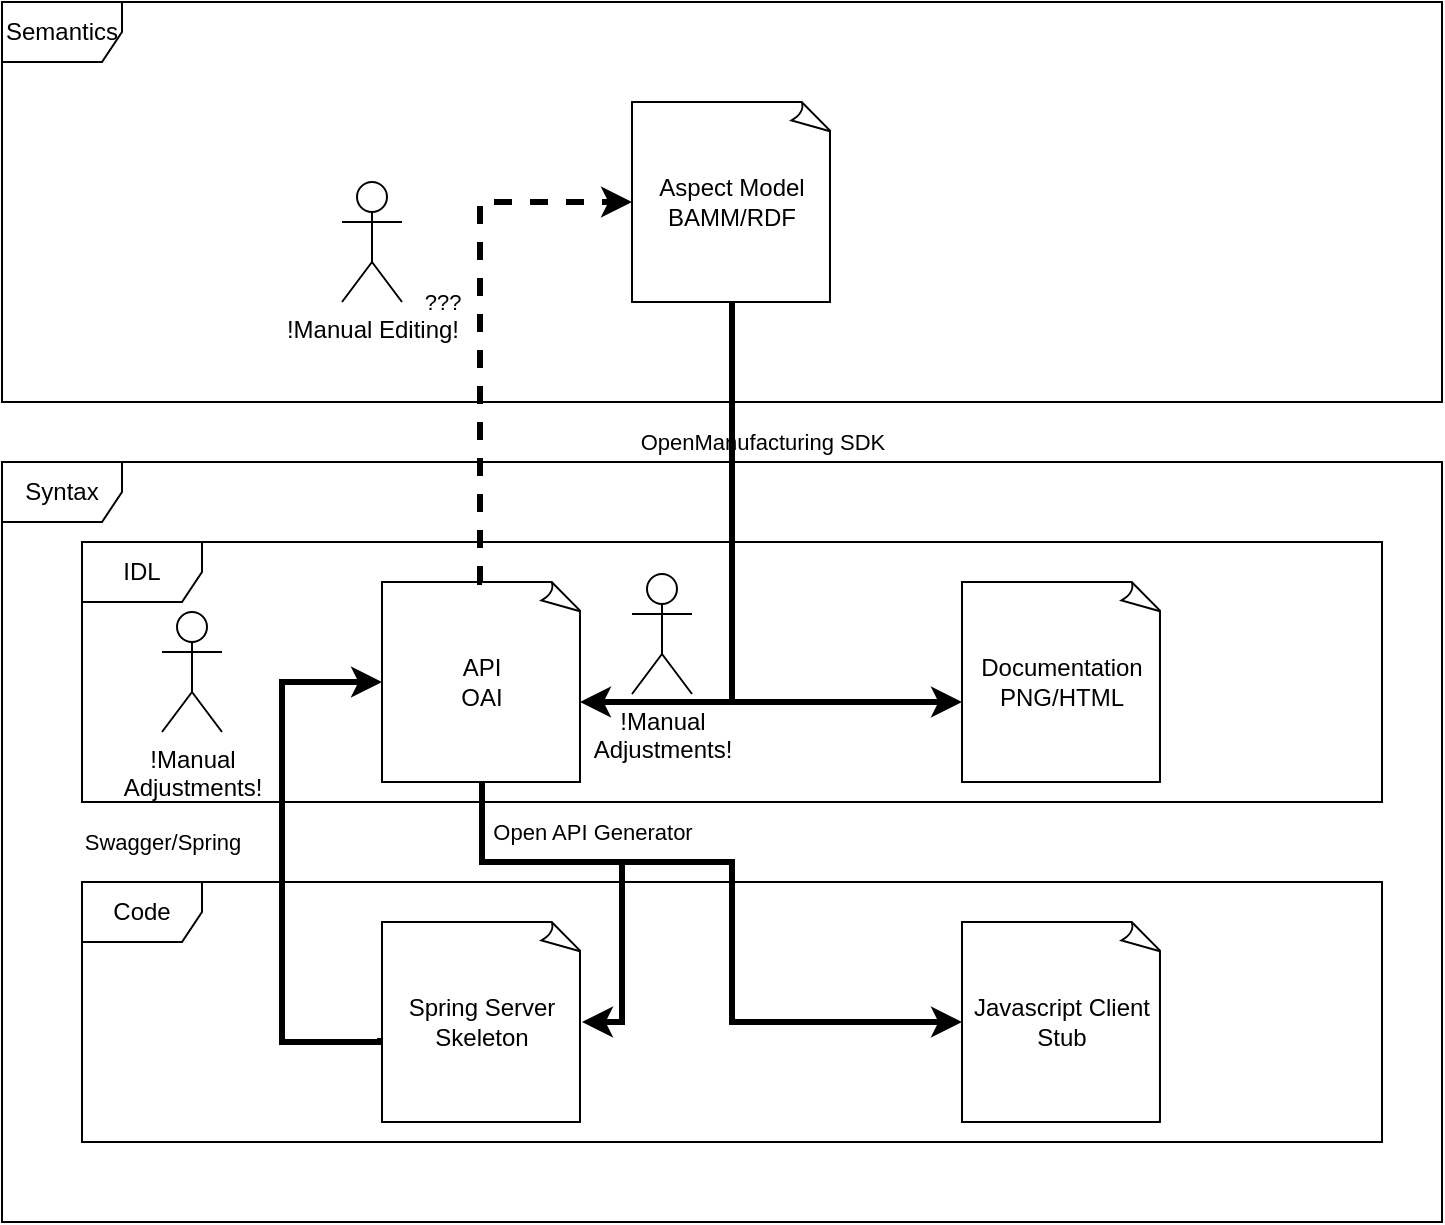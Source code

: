 <mxfile version="15.0.6" type="github">
  <diagram id="C5RBs43oDa-KdzZeNtuy" name="Page-1">
    <mxGraphModel dx="1422" dy="892" grid="1" gridSize="10" guides="1" tooltips="1" connect="1" arrows="1" fold="1" page="1" pageScale="1" pageWidth="827" pageHeight="1169" math="0" shadow="0">
      <root>
        <mxCell id="WIyWlLk6GJQsqaUBKTNV-0" />
        <mxCell id="WIyWlLk6GJQsqaUBKTNV-1" parent="WIyWlLk6GJQsqaUBKTNV-0" />
        <mxCell id="i5s7BgtGbzONXBVMdvGO-8" value="Syntax" style="shape=umlFrame;whiteSpace=wrap;html=1;" vertex="1" parent="WIyWlLk6GJQsqaUBKTNV-1">
          <mxGeometry x="80" y="310" width="720" height="380" as="geometry" />
        </mxCell>
        <mxCell id="i5s7BgtGbzONXBVMdvGO-9" value="IDL" style="shape=umlFrame;whiteSpace=wrap;html=1;" vertex="1" parent="WIyWlLk6GJQsqaUBKTNV-1">
          <mxGeometry x="120" y="350" width="650" height="130" as="geometry" />
        </mxCell>
        <mxCell id="i5s7BgtGbzONXBVMdvGO-4" value="Semantics" style="shape=umlFrame;whiteSpace=wrap;html=1;" vertex="1" parent="WIyWlLk6GJQsqaUBKTNV-1">
          <mxGeometry x="80" y="80" width="720" height="200" as="geometry" />
        </mxCell>
        <mxCell id="i5s7BgtGbzONXBVMdvGO-16" value="OpenManufacturing SDK" style="edgeStyle=orthogonalEdgeStyle;rounded=0;orthogonalLoop=1;jettySize=auto;html=1;exitX=0.5;exitY=1;exitDx=0;exitDy=0;exitPerimeter=0;entryX=0.99;entryY=0.6;entryDx=0;entryDy=0;entryPerimeter=0;strokeWidth=3;" edge="1" parent="WIyWlLk6GJQsqaUBKTNV-1" source="i5s7BgtGbzONXBVMdvGO-5" target="i5s7BgtGbzONXBVMdvGO-6">
          <mxGeometry x="-0.493" y="15" relative="1" as="geometry">
            <mxPoint as="offset" />
          </mxGeometry>
        </mxCell>
        <mxCell id="i5s7BgtGbzONXBVMdvGO-5" value="Aspect Model&lt;br&gt;BAMM/RDF" style="whiteSpace=wrap;html=1;shape=mxgraph.basic.document" vertex="1" parent="WIyWlLk6GJQsqaUBKTNV-1">
          <mxGeometry x="395" y="130" width="100" height="100" as="geometry" />
        </mxCell>
        <mxCell id="i5s7BgtGbzONXBVMdvGO-6" value="API&lt;br&gt;OAI" style="whiteSpace=wrap;html=1;shape=mxgraph.basic.document" vertex="1" parent="WIyWlLk6GJQsqaUBKTNV-1">
          <mxGeometry x="270" y="370" width="100" height="100" as="geometry" />
        </mxCell>
        <mxCell id="i5s7BgtGbzONXBVMdvGO-7" value="Documentation PNG/HTML" style="whiteSpace=wrap;html=1;shape=mxgraph.basic.document" vertex="1" parent="WIyWlLk6GJQsqaUBKTNV-1">
          <mxGeometry x="560" y="370" width="100" height="100" as="geometry" />
        </mxCell>
        <mxCell id="i5s7BgtGbzONXBVMdvGO-10" value="Code" style="shape=umlFrame;whiteSpace=wrap;html=1;" vertex="1" parent="WIyWlLk6GJQsqaUBKTNV-1">
          <mxGeometry x="120" y="520" width="650" height="130" as="geometry" />
        </mxCell>
        <mxCell id="i5s7BgtGbzONXBVMdvGO-11" value="Spring Server Skeleton" style="whiteSpace=wrap;html=1;shape=mxgraph.basic.document" vertex="1" parent="WIyWlLk6GJQsqaUBKTNV-1">
          <mxGeometry x="270" y="540" width="100" height="100" as="geometry" />
        </mxCell>
        <mxCell id="i5s7BgtGbzONXBVMdvGO-12" value="Javascript Client Stub" style="whiteSpace=wrap;html=1;shape=mxgraph.basic.document" vertex="1" parent="WIyWlLk6GJQsqaUBKTNV-1">
          <mxGeometry x="560" y="540" width="100" height="100" as="geometry" />
        </mxCell>
        <mxCell id="i5s7BgtGbzONXBVMdvGO-17" value="" style="edgeStyle=orthogonalEdgeStyle;rounded=0;orthogonalLoop=1;jettySize=auto;html=1;exitX=0.5;exitY=1;exitDx=0;exitDy=0;exitPerimeter=0;strokeWidth=3;" edge="1" parent="WIyWlLk6GJQsqaUBKTNV-1" source="i5s7BgtGbzONXBVMdvGO-5">
          <mxGeometry relative="1" as="geometry">
            <mxPoint x="455" y="240" as="sourcePoint" />
            <mxPoint x="560" y="430" as="targetPoint" />
            <Array as="points">
              <mxPoint x="445" y="430" />
              <mxPoint x="560" y="430" />
            </Array>
          </mxGeometry>
        </mxCell>
        <mxCell id="i5s7BgtGbzONXBVMdvGO-18" value="Open API Generator" style="edgeStyle=orthogonalEdgeStyle;rounded=0;orthogonalLoop=1;jettySize=auto;html=1;exitX=0.5;exitY=1;exitDx=0;exitDy=0;exitPerimeter=0;entryX=1;entryY=0.5;entryDx=0;entryDy=0;entryPerimeter=0;strokeWidth=3;" edge="1" parent="WIyWlLk6GJQsqaUBKTNV-1" source="i5s7BgtGbzONXBVMdvGO-6" target="i5s7BgtGbzONXBVMdvGO-11">
          <mxGeometry x="-0.095" y="15" relative="1" as="geometry">
            <mxPoint x="455" y="240" as="sourcePoint" />
            <mxPoint x="379" y="440" as="targetPoint" />
            <mxPoint as="offset" />
            <Array as="points">
              <mxPoint x="320" y="510" />
              <mxPoint x="390" y="510" />
              <mxPoint x="390" y="590" />
            </Array>
          </mxGeometry>
        </mxCell>
        <mxCell id="i5s7BgtGbzONXBVMdvGO-19" value="" style="edgeStyle=orthogonalEdgeStyle;rounded=0;orthogonalLoop=1;jettySize=auto;html=1;exitX=0.5;exitY=1;exitDx=0;exitDy=0;exitPerimeter=0;entryX=0;entryY=0.5;entryDx=0;entryDy=0;entryPerimeter=0;strokeWidth=3;" edge="1" parent="WIyWlLk6GJQsqaUBKTNV-1" source="i5s7BgtGbzONXBVMdvGO-6" target="i5s7BgtGbzONXBVMdvGO-12">
          <mxGeometry x="-0.095" y="15" relative="1" as="geometry">
            <mxPoint x="330" y="480" as="sourcePoint" />
            <mxPoint x="380" y="600" as="targetPoint" />
            <mxPoint as="offset" />
            <Array as="points">
              <mxPoint x="320" y="510" />
              <mxPoint x="445" y="510" />
              <mxPoint x="445" y="590" />
            </Array>
          </mxGeometry>
        </mxCell>
        <mxCell id="i5s7BgtGbzONXBVMdvGO-21" value="!Manual &lt;br&gt;Adjustments!" style="shape=umlActor;verticalLabelPosition=bottom;verticalAlign=top;html=1;outlineConnect=0;" vertex="1" parent="WIyWlLk6GJQsqaUBKTNV-1">
          <mxGeometry x="395" y="366" width="30" height="60" as="geometry" />
        </mxCell>
        <mxCell id="i5s7BgtGbzONXBVMdvGO-23" value="Swagger/Spring" style="edgeStyle=orthogonalEdgeStyle;rounded=0;orthogonalLoop=1;jettySize=auto;html=1;exitX=-0.01;exitY=0.58;exitDx=0;exitDy=0;exitPerimeter=0;entryX=0;entryY=0.5;entryDx=0;entryDy=0;entryPerimeter=0;strokeWidth=3;" edge="1" parent="WIyWlLk6GJQsqaUBKTNV-1" source="i5s7BgtGbzONXBVMdvGO-11" target="i5s7BgtGbzONXBVMdvGO-6">
          <mxGeometry x="0.075" y="60" relative="1" as="geometry">
            <mxPoint x="330" y="480" as="sourcePoint" />
            <mxPoint x="380" y="600" as="targetPoint" />
            <mxPoint as="offset" />
            <Array as="points">
              <mxPoint x="269" y="600" />
              <mxPoint x="220" y="600" />
              <mxPoint x="220" y="420" />
            </Array>
          </mxGeometry>
        </mxCell>
        <mxCell id="i5s7BgtGbzONXBVMdvGO-24" value="!Manual &lt;br&gt;Adjustments!" style="shape=umlActor;verticalLabelPosition=bottom;verticalAlign=top;html=1;outlineConnect=0;" vertex="1" parent="WIyWlLk6GJQsqaUBKTNV-1">
          <mxGeometry x="160" y="385" width="30" height="60" as="geometry" />
        </mxCell>
        <mxCell id="i5s7BgtGbzONXBVMdvGO-25" value="???" style="edgeStyle=orthogonalEdgeStyle;rounded=0;orthogonalLoop=1;jettySize=auto;html=1;exitX=0.5;exitY=0;exitDx=0;exitDy=0;exitPerimeter=0;entryX=0;entryY=0.5;entryDx=0;entryDy=0;entryPerimeter=0;strokeWidth=3;dashed=1;" edge="1" parent="WIyWlLk6GJQsqaUBKTNV-1" source="i5s7BgtGbzONXBVMdvGO-6" target="i5s7BgtGbzONXBVMdvGO-5">
          <mxGeometry x="0.056" y="19" relative="1" as="geometry">
            <mxPoint x="319" y="328" as="sourcePoint" />
            <mxPoint x="320" y="150" as="targetPoint" />
            <mxPoint as="offset" />
            <Array as="points">
              <mxPoint x="319" y="370" />
              <mxPoint x="319" y="180" />
            </Array>
          </mxGeometry>
        </mxCell>
        <mxCell id="i5s7BgtGbzONXBVMdvGO-27" value="!Manual Editing!" style="shape=umlActor;verticalLabelPosition=bottom;verticalAlign=top;html=1;outlineConnect=0;" vertex="1" parent="WIyWlLk6GJQsqaUBKTNV-1">
          <mxGeometry x="250" y="170" width="30" height="60" as="geometry" />
        </mxCell>
      </root>
    </mxGraphModel>
  </diagram>
</mxfile>
